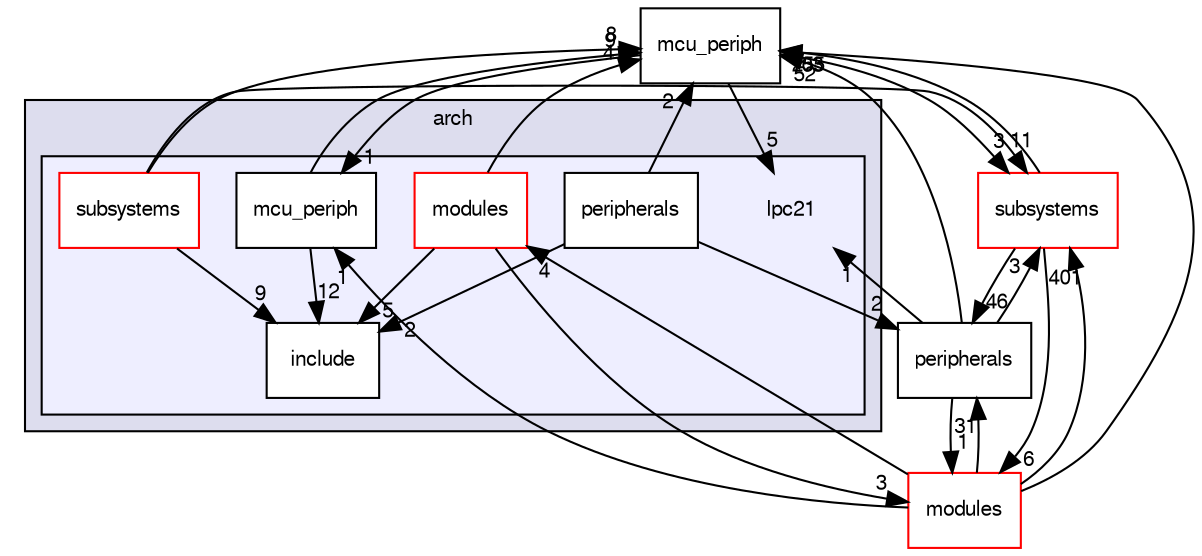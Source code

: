 digraph "sw/airborne/arch/lpc21" {
  compound=true
  node [ fontsize="10", fontname="FreeSans"];
  edge [ labelfontsize="10", labelfontname="FreeSans"];
  subgraph clusterdir_fc6475eb39ea0144fb6697b809fd11a9 {
    graph [ bgcolor="#ddddee", pencolor="black", label="arch" fontname="FreeSans", fontsize="10", URL="dir_fc6475eb39ea0144fb6697b809fd11a9.html"]
  subgraph clusterdir_3f7617cb4a5e4fe5cc816b7b3bbdea3a {
    graph [ bgcolor="#eeeeff", pencolor="black", label="" URL="dir_3f7617cb4a5e4fe5cc816b7b3bbdea3a.html"];
    dir_3f7617cb4a5e4fe5cc816b7b3bbdea3a [shape=plaintext label="lpc21"];
    dir_106454a90d735ea8e812bb75c22c615b [shape=box label="include" color="black" fillcolor="white" style="filled" URL="dir_106454a90d735ea8e812bb75c22c615b.html"];
    dir_52b0b5e73fdd6096ec81364edad665ef [shape=box label="mcu_periph" color="black" fillcolor="white" style="filled" URL="dir_52b0b5e73fdd6096ec81364edad665ef.html"];
    dir_c04683d64a3adfde2c91e6aeff7304bd [shape=box label="modules" color="red" fillcolor="white" style="filled" URL="dir_c04683d64a3adfde2c91e6aeff7304bd.html"];
    dir_5d7ae59593b0b392aca5c44e98941c8a [shape=box label="peripherals" color="black" fillcolor="white" style="filled" URL="dir_5d7ae59593b0b392aca5c44e98941c8a.html"];
    dir_49e3baf8e4d0208391e8a23720cf4bc3 [shape=box label="subsystems" color="red" fillcolor="white" style="filled" URL="dir_49e3baf8e4d0208391e8a23720cf4bc3.html"];
  }
  }
  dir_0a48ba2c0a76794adfddddc873522f67 [shape=box label="peripherals" URL="dir_0a48ba2c0a76794adfddddc873522f67.html"];
  dir_12d6ec7aac5a4a9b8cee17e35022d7c7 [shape=box label="subsystems" fillcolor="white" style="filled" color="red" URL="dir_12d6ec7aac5a4a9b8cee17e35022d7c7.html"];
  dir_1ca43f6a116d741d80fb1d0555a2b198 [shape=box label="mcu_periph" URL="dir_1ca43f6a116d741d80fb1d0555a2b198.html"];
  dir_c2abcdd6ccb39c3582929c0e3f5651c2 [shape=box label="modules" fillcolor="white" style="filled" color="red" URL="dir_c2abcdd6ccb39c3582929c0e3f5651c2.html"];
  dir_0a48ba2c0a76794adfddddc873522f67->dir_3f7617cb4a5e4fe5cc816b7b3bbdea3a [headlabel="1", labeldistance=1.5 headhref="dir_000124_000005.html"];
  dir_0a48ba2c0a76794adfddddc873522f67->dir_12d6ec7aac5a4a9b8cee17e35022d7c7 [headlabel="3", labeldistance=1.5 headhref="dir_000124_000051.html"];
  dir_0a48ba2c0a76794adfddddc873522f67->dir_1ca43f6a116d741d80fb1d0555a2b198 [headlabel="52", labeldistance=1.5 headhref="dir_000124_000120.html"];
  dir_0a48ba2c0a76794adfddddc873522f67->dir_c2abcdd6ccb39c3582929c0e3f5651c2 [headlabel="1", labeldistance=1.5 headhref="dir_000124_000046.html"];
  dir_12d6ec7aac5a4a9b8cee17e35022d7c7->dir_0a48ba2c0a76794adfddddc873522f67 [headlabel="46", labeldistance=1.5 headhref="dir_000051_000124.html"];
  dir_12d6ec7aac5a4a9b8cee17e35022d7c7->dir_1ca43f6a116d741d80fb1d0555a2b198 [headlabel="103", labeldistance=1.5 headhref="dir_000051_000120.html"];
  dir_12d6ec7aac5a4a9b8cee17e35022d7c7->dir_c2abcdd6ccb39c3582929c0e3f5651c2 [headlabel="6", labeldistance=1.5 headhref="dir_000051_000046.html"];
  dir_49e3baf8e4d0208391e8a23720cf4bc3->dir_106454a90d735ea8e812bb75c22c615b [headlabel="9", labeldistance=1.5 headhref="dir_000024_000035.html"];
  dir_49e3baf8e4d0208391e8a23720cf4bc3->dir_12d6ec7aac5a4a9b8cee17e35022d7c7 [headlabel="11", labeldistance=1.5 headhref="dir_000024_000051.html"];
  dir_49e3baf8e4d0208391e8a23720cf4bc3->dir_1ca43f6a116d741d80fb1d0555a2b198 [headlabel="8", labeldistance=1.5 headhref="dir_000024_000120.html"];
  dir_1ca43f6a116d741d80fb1d0555a2b198->dir_3f7617cb4a5e4fe5cc816b7b3bbdea3a [headlabel="5", labeldistance=1.5 headhref="dir_000120_000005.html"];
  dir_1ca43f6a116d741d80fb1d0555a2b198->dir_12d6ec7aac5a4a9b8cee17e35022d7c7 [headlabel="3", labeldistance=1.5 headhref="dir_000120_000051.html"];
  dir_1ca43f6a116d741d80fb1d0555a2b198->dir_52b0b5e73fdd6096ec81364edad665ef [headlabel="1", labeldistance=1.5 headhref="dir_000120_000010.html"];
  dir_c04683d64a3adfde2c91e6aeff7304bd->dir_106454a90d735ea8e812bb75c22c615b [headlabel="5", labeldistance=1.5 headhref="dir_000036_000035.html"];
  dir_c04683d64a3adfde2c91e6aeff7304bd->dir_1ca43f6a116d741d80fb1d0555a2b198 [headlabel="4", labeldistance=1.5 headhref="dir_000036_000120.html"];
  dir_c04683d64a3adfde2c91e6aeff7304bd->dir_c2abcdd6ccb39c3582929c0e3f5651c2 [headlabel="3", labeldistance=1.5 headhref="dir_000036_000046.html"];
  dir_52b0b5e73fdd6096ec81364edad665ef->dir_106454a90d735ea8e812bb75c22c615b [headlabel="12", labeldistance=1.5 headhref="dir_000010_000035.html"];
  dir_52b0b5e73fdd6096ec81364edad665ef->dir_1ca43f6a116d741d80fb1d0555a2b198 [headlabel="9", labeldistance=1.5 headhref="dir_000010_000120.html"];
  dir_c2abcdd6ccb39c3582929c0e3f5651c2->dir_0a48ba2c0a76794adfddddc873522f67 [headlabel="31", labeldistance=1.5 headhref="dir_000046_000124.html"];
  dir_c2abcdd6ccb39c3582929c0e3f5651c2->dir_12d6ec7aac5a4a9b8cee17e35022d7c7 [headlabel="401", labeldistance=1.5 headhref="dir_000046_000051.html"];
  dir_c2abcdd6ccb39c3582929c0e3f5651c2->dir_1ca43f6a116d741d80fb1d0555a2b198 [headlabel="255", labeldistance=1.5 headhref="dir_000046_000120.html"];
  dir_c2abcdd6ccb39c3582929c0e3f5651c2->dir_c04683d64a3adfde2c91e6aeff7304bd [headlabel="4", labeldistance=1.5 headhref="dir_000046_000036.html"];
  dir_c2abcdd6ccb39c3582929c0e3f5651c2->dir_52b0b5e73fdd6096ec81364edad665ef [headlabel="1", labeldistance=1.5 headhref="dir_000046_000010.html"];
  dir_5d7ae59593b0b392aca5c44e98941c8a->dir_106454a90d735ea8e812bb75c22c615b [headlabel="2", labeldistance=1.5 headhref="dir_000041_000035.html"];
  dir_5d7ae59593b0b392aca5c44e98941c8a->dir_0a48ba2c0a76794adfddddc873522f67 [headlabel="2", labeldistance=1.5 headhref="dir_000041_000124.html"];
  dir_5d7ae59593b0b392aca5c44e98941c8a->dir_1ca43f6a116d741d80fb1d0555a2b198 [headlabel="2", labeldistance=1.5 headhref="dir_000041_000120.html"];
}
